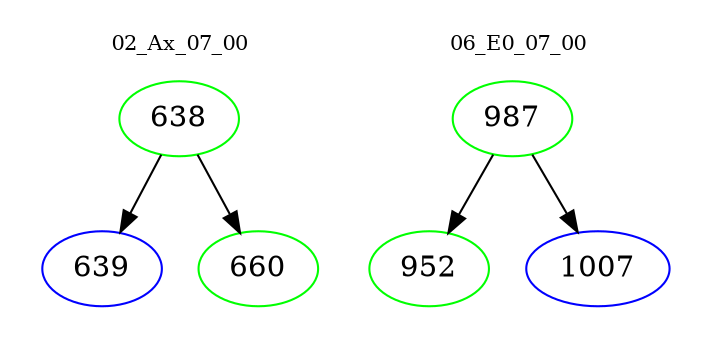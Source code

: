 digraph{
subgraph cluster_0 {
color = white
label = "02_Ax_07_00";
fontsize=10;
T0_638 [label="638", color="green"]
T0_638 -> T0_639 [color="black"]
T0_639 [label="639", color="blue"]
T0_638 -> T0_660 [color="black"]
T0_660 [label="660", color="green"]
}
subgraph cluster_1 {
color = white
label = "06_E0_07_00";
fontsize=10;
T1_987 [label="987", color="green"]
T1_987 -> T1_952 [color="black"]
T1_952 [label="952", color="green"]
T1_987 -> T1_1007 [color="black"]
T1_1007 [label="1007", color="blue"]
}
}
